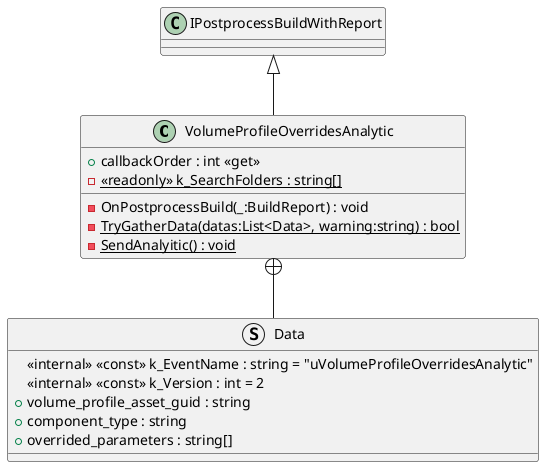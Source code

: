 @startuml
class VolumeProfileOverridesAnalytic {
    + callbackOrder : int <<get>>
    - OnPostprocessBuild(_:BuildReport) : void
    - {static} <<readonly>> k_SearchFolders : string[]
    {static} - TryGatherData(datas:List<Data>, warning:string) : bool
    {static} - SendAnalyitic() : void
}
struct Data {
    <<internal>> <<const>> k_EventName : string = "uVolumeProfileOverridesAnalytic"
    <<internal>> <<const>> k_Version : int = 2
    + volume_profile_asset_guid : string
    + component_type : string
    + overrided_parameters : string[]
}
IPostprocessBuildWithReport <|-- VolumeProfileOverridesAnalytic
VolumeProfileOverridesAnalytic +-- Data
@enduml
